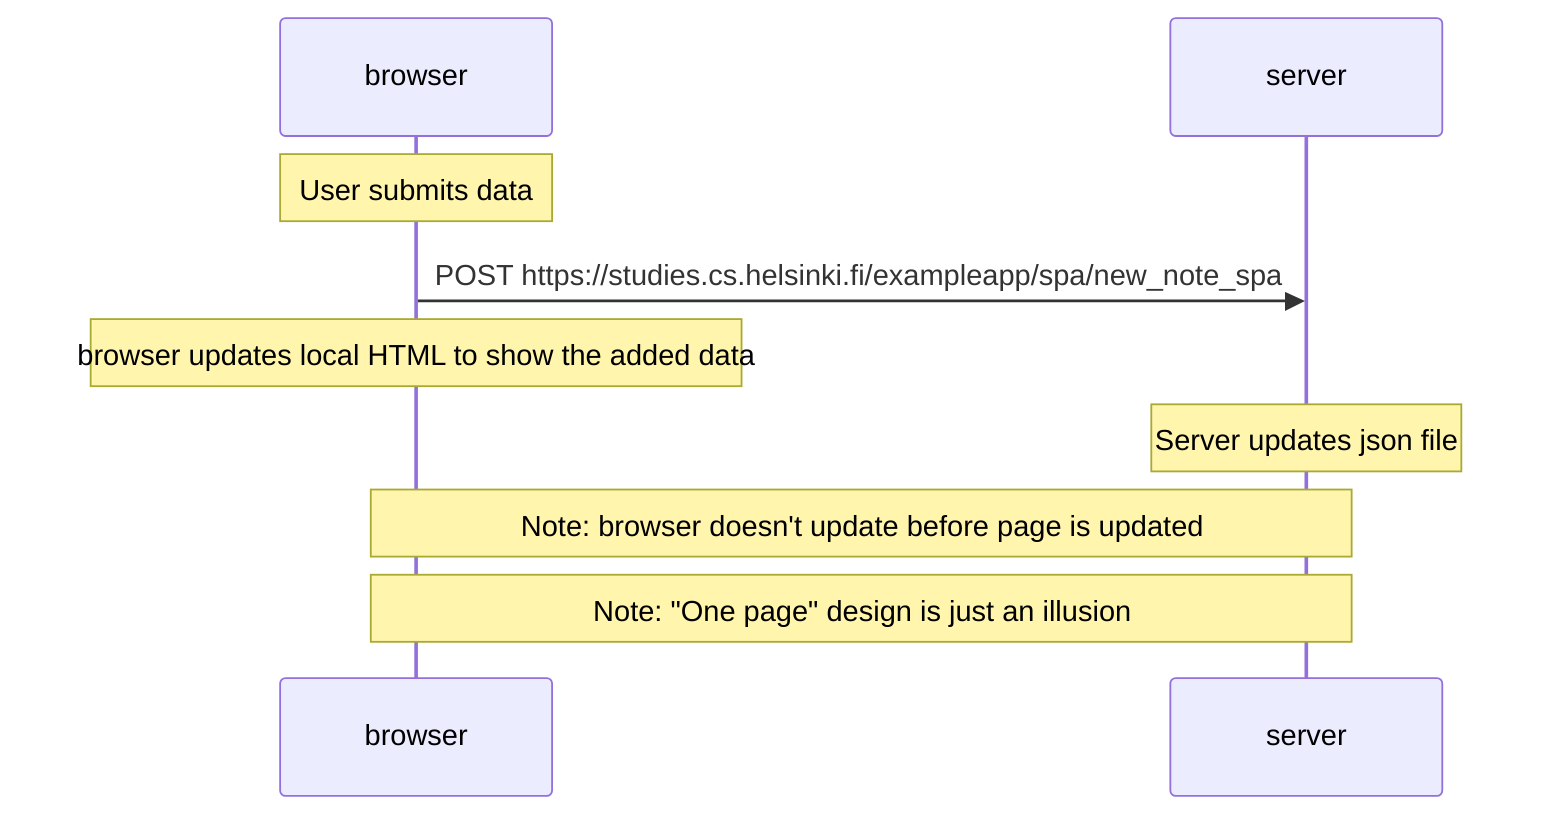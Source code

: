 sequenceDiagram
    participant browser
    participant server

    Note over browser: User submits data
    browser->>server: POST https://studies.cs.helsinki.fi/exampleapp/spa/new_note_spa
    Note over browser: browser updates local HTML to show the added data
    Note over server: Server updates json file
    Note over browser,server: Note: browser doesn't update before page is updated
    Note over browser,server: Note: "One page" design is just an illusion